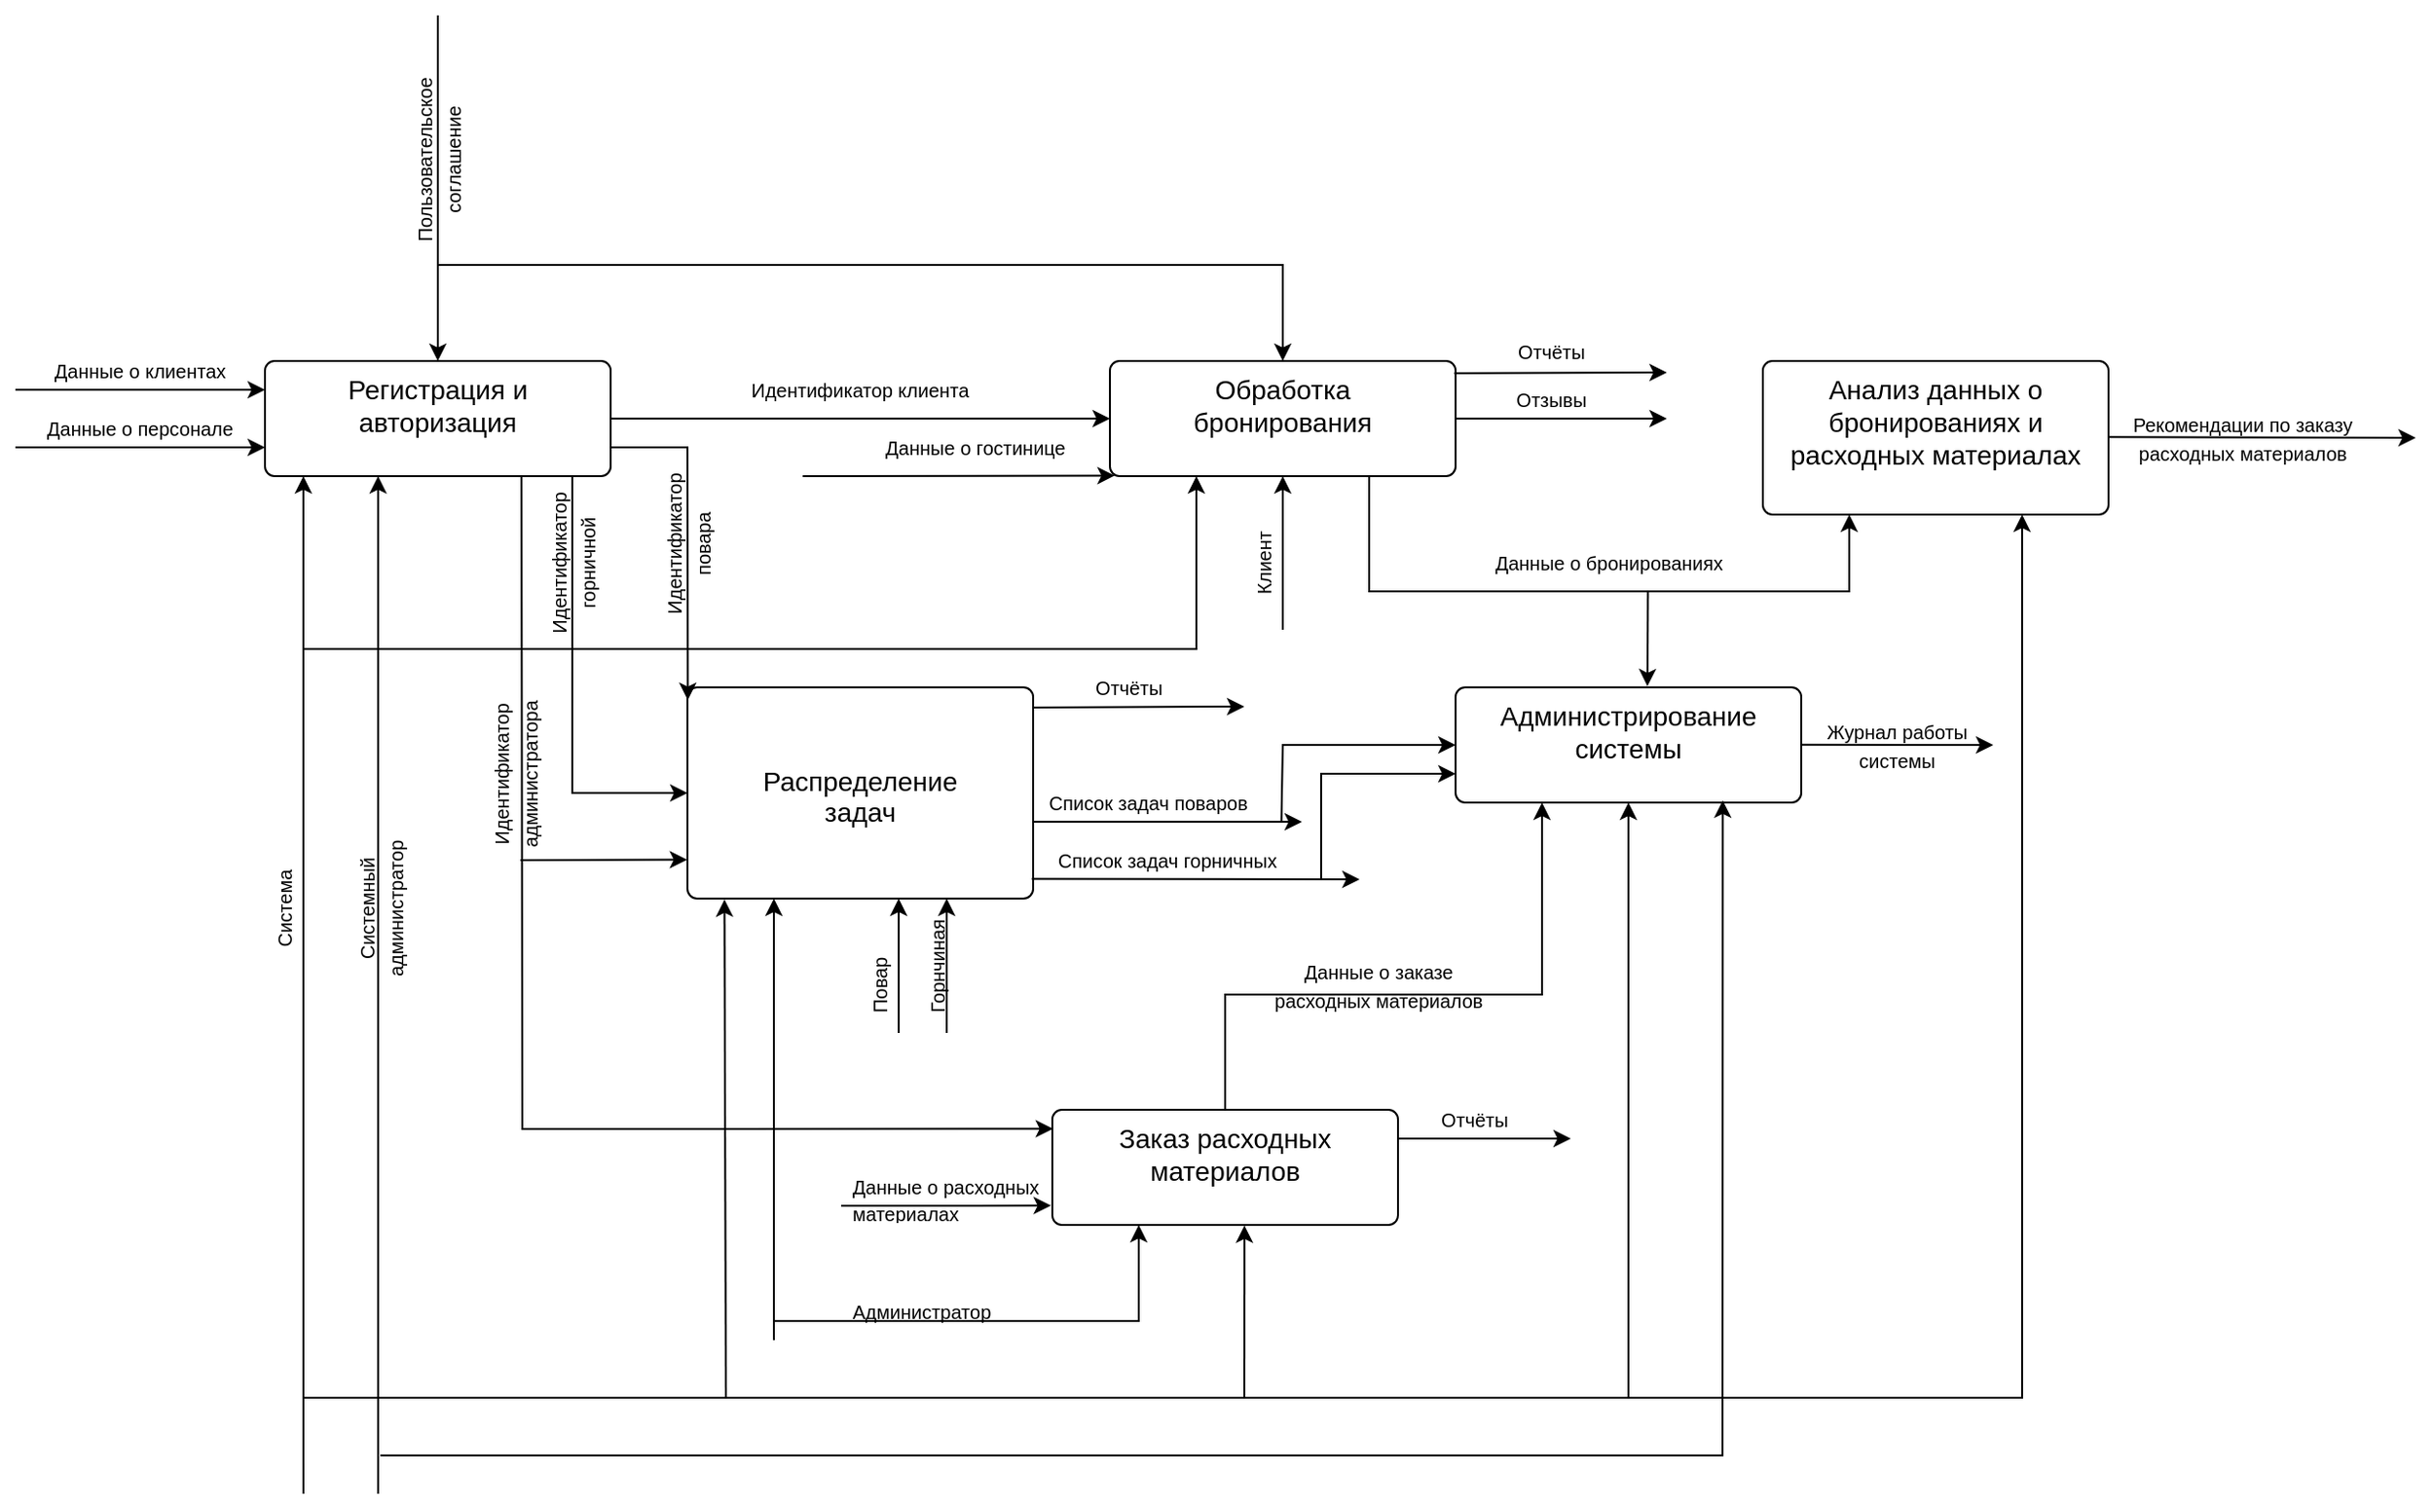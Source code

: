 <mxfile version="22.1.3" type="device">
  <diagram name="Страница — 1" id="o3sYmgAIau1fM3dsohi6">
    <mxGraphModel dx="1911" dy="988" grid="1" gridSize="10" guides="1" tooltips="1" connect="1" arrows="1" fold="1" page="1" pageScale="1" pageWidth="3300" pageHeight="2339" math="0" shadow="0">
      <root>
        <mxCell id="0" />
        <mxCell id="1" parent="0" />
        <mxCell id="FY81dZ7kDu10n6bw8b0m-5" value="&lt;font style=&quot;font-size: 14px;&quot;&gt;Регистрация и авторизация&lt;/font&gt;" style="html=1;align=center;verticalAlign=top;rounded=1;absoluteArcSize=1;arcSize=10;dashed=0;whiteSpace=wrap;" vertex="1" parent="1">
          <mxGeometry x="150" y="200" width="180" height="60" as="geometry" />
        </mxCell>
        <mxCell id="FY81dZ7kDu10n6bw8b0m-6" value="" style="endArrow=classic;html=1;rounded=0;entryX=0.5;entryY=0;entryDx=0;entryDy=0;" edge="1" parent="1" target="FY81dZ7kDu10n6bw8b0m-5">
          <mxGeometry width="50" height="50" relative="1" as="geometry">
            <mxPoint x="240" y="20" as="sourcePoint" />
            <mxPoint x="250" y="70" as="targetPoint" />
          </mxGeometry>
        </mxCell>
        <mxCell id="FY81dZ7kDu10n6bw8b0m-7" value="&lt;font style=&quot;font-size: 10px;&quot;&gt;Пользовательское соглашение&lt;/font&gt;" style="text;html=1;strokeColor=none;fillColor=none;align=center;verticalAlign=middle;whiteSpace=wrap;rounded=0;rotation=-90;" vertex="1" parent="1">
          <mxGeometry x="210" y="80" width="60" height="30" as="geometry" />
        </mxCell>
        <mxCell id="FY81dZ7kDu10n6bw8b0m-8" value="" style="endArrow=classic;html=1;rounded=0;entryX=0;entryY=0.75;entryDx=0;entryDy=0;" edge="1" parent="1" target="FY81dZ7kDu10n6bw8b0m-5">
          <mxGeometry width="50" height="50" relative="1" as="geometry">
            <mxPoint x="20" y="245" as="sourcePoint" />
            <mxPoint x="100" y="310" as="targetPoint" />
          </mxGeometry>
        </mxCell>
        <mxCell id="FY81dZ7kDu10n6bw8b0m-9" value="" style="endArrow=classic;html=1;rounded=0;entryX=0;entryY=0.25;entryDx=0;entryDy=0;" edge="1" parent="1" target="FY81dZ7kDu10n6bw8b0m-5">
          <mxGeometry width="50" height="50" relative="1" as="geometry">
            <mxPoint x="20" y="215" as="sourcePoint" />
            <mxPoint x="70" y="280" as="targetPoint" />
          </mxGeometry>
        </mxCell>
        <mxCell id="FY81dZ7kDu10n6bw8b0m-11" value="&lt;font style=&quot;font-size: 10px;&quot;&gt;Данные о клиентах&lt;/font&gt;" style="text;html=1;strokeColor=none;fillColor=none;align=center;verticalAlign=middle;whiteSpace=wrap;rounded=0;rotation=0;" vertex="1" parent="1">
          <mxGeometry x="30" y="190" width="110" height="30" as="geometry" />
        </mxCell>
        <mxCell id="FY81dZ7kDu10n6bw8b0m-12" value="&lt;font style=&quot;font-size: 10px;&quot;&gt;Данные о персонале&lt;/font&gt;" style="text;html=1;strokeColor=none;fillColor=none;align=center;verticalAlign=middle;whiteSpace=wrap;rounded=0;rotation=0;" vertex="1" parent="1">
          <mxGeometry x="30" y="220" width="110" height="30" as="geometry" />
        </mxCell>
        <mxCell id="FY81dZ7kDu10n6bw8b0m-13" value="&lt;font style=&quot;font-size: 14px;&quot;&gt;Заказ расходных материалов&lt;/font&gt;" style="html=1;align=center;verticalAlign=top;rounded=1;absoluteArcSize=1;arcSize=10;dashed=0;whiteSpace=wrap;" vertex="1" parent="1">
          <mxGeometry x="560" y="590" width="180" height="60" as="geometry" />
        </mxCell>
        <mxCell id="FY81dZ7kDu10n6bw8b0m-14" value="&lt;font style=&quot;font-size: 14px;&quot;&gt;&lt;br&gt;&lt;br&gt;Распределение &lt;br&gt;задач&lt;/font&gt;" style="html=1;align=center;verticalAlign=top;rounded=1;absoluteArcSize=1;arcSize=10;dashed=0;whiteSpace=wrap;" vertex="1" parent="1">
          <mxGeometry x="370" y="370" width="180" height="110" as="geometry" />
        </mxCell>
        <mxCell id="FY81dZ7kDu10n6bw8b0m-15" value="&lt;font style=&quot;font-size: 14px;&quot;&gt;Обработка &lt;br&gt;бронирования&lt;/font&gt;" style="html=1;align=center;verticalAlign=top;rounded=1;absoluteArcSize=1;arcSize=10;dashed=0;whiteSpace=wrap;" vertex="1" parent="1">
          <mxGeometry x="590" y="200" width="180" height="60" as="geometry" />
        </mxCell>
        <mxCell id="FY81dZ7kDu10n6bw8b0m-16" value="" style="endArrow=classic;html=1;rounded=0;entryX=0;entryY=0.5;entryDx=0;entryDy=0;exitX=1;exitY=0.5;exitDx=0;exitDy=0;" edge="1" parent="1" source="FY81dZ7kDu10n6bw8b0m-5" target="FY81dZ7kDu10n6bw8b0m-15">
          <mxGeometry width="50" height="50" relative="1" as="geometry">
            <mxPoint x="330" y="225" as="sourcePoint" />
            <mxPoint x="460" y="225" as="targetPoint" />
          </mxGeometry>
        </mxCell>
        <mxCell id="FY81dZ7kDu10n6bw8b0m-17" value="&lt;font style=&quot;font-size: 10px;&quot;&gt;Идентификатор клиента&lt;/font&gt;" style="text;html=1;strokeColor=none;fillColor=none;align=center;verticalAlign=middle;whiteSpace=wrap;rounded=0;rotation=0;" vertex="1" parent="1">
          <mxGeometry x="390" y="200" width="140" height="30" as="geometry" />
        </mxCell>
        <mxCell id="FY81dZ7kDu10n6bw8b0m-18" value="" style="endArrow=classic;html=1;rounded=0;entryX=0.5;entryY=0;entryDx=0;entryDy=0;" edge="1" parent="1" target="FY81dZ7kDu10n6bw8b0m-15">
          <mxGeometry width="50" height="50" relative="1" as="geometry">
            <mxPoint x="240" y="150" as="sourcePoint" />
            <mxPoint x="590" y="-10" as="targetPoint" />
            <Array as="points">
              <mxPoint x="680" y="150" />
            </Array>
          </mxGeometry>
        </mxCell>
        <mxCell id="FY81dZ7kDu10n6bw8b0m-19" value="" style="endArrow=classic;html=1;rounded=0;exitX=0.889;exitY=1.003;exitDx=0;exitDy=0;exitPerimeter=0;entryX=0;entryY=0.5;entryDx=0;entryDy=0;" edge="1" parent="1" source="FY81dZ7kDu10n6bw8b0m-5" target="FY81dZ7kDu10n6bw8b0m-14">
          <mxGeometry width="50" height="50" relative="1" as="geometry">
            <mxPoint x="450" y="350" as="sourcePoint" />
            <mxPoint x="500" y="300" as="targetPoint" />
            <Array as="points">
              <mxPoint x="310" y="425" />
            </Array>
          </mxGeometry>
        </mxCell>
        <mxCell id="FY81dZ7kDu10n6bw8b0m-20" value="" style="endArrow=classic;html=1;rounded=0;exitX=0.742;exitY=0.996;exitDx=0;exitDy=0;exitPerimeter=0;entryX=0.002;entryY=0.165;entryDx=0;entryDy=0;entryPerimeter=0;" edge="1" parent="1" source="FY81dZ7kDu10n6bw8b0m-5" target="FY81dZ7kDu10n6bw8b0m-13">
          <mxGeometry width="50" height="50" relative="1" as="geometry">
            <mxPoint x="215" y="450" as="sourcePoint" />
            <mxPoint x="265" y="400" as="targetPoint" />
            <Array as="points">
              <mxPoint x="284" y="600" />
            </Array>
          </mxGeometry>
        </mxCell>
        <mxCell id="FY81dZ7kDu10n6bw8b0m-21" value="" style="endArrow=classic;html=1;rounded=0;exitX=1;exitY=0.75;exitDx=0;exitDy=0;entryX=0.001;entryY=0.06;entryDx=0;entryDy=0;entryPerimeter=0;" edge="1" parent="1" source="FY81dZ7kDu10n6bw8b0m-5" target="FY81dZ7kDu10n6bw8b0m-14">
          <mxGeometry width="50" height="50" relative="1" as="geometry">
            <mxPoint x="300" y="330" as="sourcePoint" />
            <mxPoint x="370" y="370" as="targetPoint" />
            <Array as="points">
              <mxPoint x="370" y="245" />
            </Array>
          </mxGeometry>
        </mxCell>
        <mxCell id="FY81dZ7kDu10n6bw8b0m-22" value="&lt;span style=&quot;font-size: 14px;&quot;&gt;Анализ данных о бронированиях и расходных материалах&lt;/span&gt;" style="html=1;align=center;verticalAlign=top;rounded=1;absoluteArcSize=1;arcSize=10;dashed=0;whiteSpace=wrap;" vertex="1" parent="1">
          <mxGeometry x="930" y="200" width="180" height="80" as="geometry" />
        </mxCell>
        <mxCell id="FY81dZ7kDu10n6bw8b0m-23" value="&lt;font style=&quot;font-size: 10px;&quot;&gt;Идентификатор администратора&lt;/font&gt;" style="text;html=1;strokeColor=none;fillColor=none;align=center;verticalAlign=middle;whiteSpace=wrap;rounded=0;rotation=-90;" vertex="1" parent="1">
          <mxGeometry x="250" y="400" width="60" height="30" as="geometry" />
        </mxCell>
        <mxCell id="FY81dZ7kDu10n6bw8b0m-24" value="&lt;font style=&quot;font-size: 10px;&quot;&gt;Идентификатор&lt;br&gt;горничной&lt;br&gt;&lt;/font&gt;" style="text;html=1;strokeColor=none;fillColor=none;align=center;verticalAlign=middle;whiteSpace=wrap;rounded=0;rotation=-90;" vertex="1" parent="1">
          <mxGeometry x="280" y="290" width="60" height="30" as="geometry" />
        </mxCell>
        <mxCell id="FY81dZ7kDu10n6bw8b0m-25" value="&lt;font style=&quot;font-size: 10px;&quot;&gt;Идентификатор&lt;br&gt;повара&lt;br&gt;&lt;/font&gt;" style="text;html=1;strokeColor=none;fillColor=none;align=center;verticalAlign=middle;whiteSpace=wrap;rounded=0;rotation=-90;" vertex="1" parent="1">
          <mxGeometry x="340" y="280" width="60" height="30" as="geometry" />
        </mxCell>
        <mxCell id="FY81dZ7kDu10n6bw8b0m-28" value="" style="endArrow=classic;html=1;rounded=0;entryX=-0.001;entryY=0.816;entryDx=0;entryDy=0;entryPerimeter=0;jumpStyle=none;" edge="1" parent="1" target="FY81dZ7kDu10n6bw8b0m-14">
          <mxGeometry width="50" height="50" relative="1" as="geometry">
            <mxPoint x="283" y="460" as="sourcePoint" />
            <mxPoint x="410" y="380" as="targetPoint" />
          </mxGeometry>
        </mxCell>
        <mxCell id="FY81dZ7kDu10n6bw8b0m-30" value="" style="endArrow=classic;html=1;rounded=0;entryX=-0.004;entryY=0.832;entryDx=0;entryDy=0;entryPerimeter=0;" edge="1" parent="1" target="FY81dZ7kDu10n6bw8b0m-13">
          <mxGeometry width="50" height="50" relative="1" as="geometry">
            <mxPoint x="450" y="640" as="sourcePoint" />
            <mxPoint x="190" y="650" as="targetPoint" />
          </mxGeometry>
        </mxCell>
        <mxCell id="FY81dZ7kDu10n6bw8b0m-31" value="&lt;font style=&quot;font-size: 10px;&quot;&gt;Данные о расходных&lt;br&gt;материалах&lt;/font&gt;" style="text;strokeColor=none;fillColor=none;align=left;verticalAlign=middle;spacingLeft=4;spacingRight=4;overflow=hidden;points=[[0,0.5],[1,0.5]];portConstraint=eastwest;rotatable=0;whiteSpace=wrap;html=1;" vertex="1" parent="1">
          <mxGeometry x="450" y="620" width="140" height="30" as="geometry" />
        </mxCell>
        <mxCell id="FY81dZ7kDu10n6bw8b0m-32" value="" style="endArrow=classic;html=1;rounded=0;entryX=0.111;entryY=1;entryDx=0;entryDy=0;entryPerimeter=0;" edge="1" parent="1" target="FY81dZ7kDu10n6bw8b0m-5">
          <mxGeometry width="50" height="50" relative="1" as="geometry">
            <mxPoint x="170" y="790" as="sourcePoint" />
            <mxPoint x="170" y="520" as="targetPoint" />
          </mxGeometry>
        </mxCell>
        <mxCell id="FY81dZ7kDu10n6bw8b0m-33" value="" style="endArrow=classic;html=1;rounded=0;entryX=0.111;entryY=1;entryDx=0;entryDy=0;entryPerimeter=0;" edge="1" parent="1">
          <mxGeometry width="50" height="50" relative="1" as="geometry">
            <mxPoint x="208.89" y="790" as="sourcePoint" />
            <mxPoint x="208.89" y="260" as="targetPoint" />
          </mxGeometry>
        </mxCell>
        <mxCell id="FY81dZ7kDu10n6bw8b0m-34" value="&lt;font style=&quot;font-size: 10px;&quot;&gt;Системный администратор&lt;br&gt;&lt;/font&gt;" style="text;html=1;strokeColor=none;fillColor=none;align=center;verticalAlign=middle;whiteSpace=wrap;rounded=0;rotation=-90;" vertex="1" parent="1">
          <mxGeometry x="180" y="470" width="60" height="30" as="geometry" />
        </mxCell>
        <mxCell id="FY81dZ7kDu10n6bw8b0m-35" value="&lt;font style=&quot;font-size: 10px;&quot;&gt;Система&lt;br&gt;&lt;/font&gt;" style="text;html=1;strokeColor=none;fillColor=none;align=center;verticalAlign=middle;whiteSpace=wrap;rounded=0;rotation=-90;" vertex="1" parent="1">
          <mxGeometry x="130" y="470" width="60" height="30" as="geometry" />
        </mxCell>
        <mxCell id="FY81dZ7kDu10n6bw8b0m-37" value="" style="endArrow=classic;html=1;rounded=0;entryX=0.014;entryY=0.995;entryDx=0;entryDy=0;entryPerimeter=0;" edge="1" parent="1" target="FY81dZ7kDu10n6bw8b0m-15">
          <mxGeometry width="50" height="50" relative="1" as="geometry">
            <mxPoint x="430" y="260" as="sourcePoint" />
            <mxPoint x="510" y="260" as="targetPoint" />
          </mxGeometry>
        </mxCell>
        <mxCell id="FY81dZ7kDu10n6bw8b0m-38" value="&lt;font style=&quot;font-size: 10px;&quot;&gt;Данные о гостинице&lt;/font&gt;" style="text;html=1;strokeColor=none;fillColor=none;align=center;verticalAlign=middle;whiteSpace=wrap;rounded=0;rotation=0;" vertex="1" parent="1">
          <mxGeometry x="450" y="230" width="140" height="30" as="geometry" />
        </mxCell>
        <mxCell id="FY81dZ7kDu10n6bw8b0m-39" value="&lt;font style=&quot;font-size: 14px;&quot;&gt;Администрирование&lt;br&gt;системы&lt;/font&gt;" style="html=1;align=center;verticalAlign=top;rounded=1;absoluteArcSize=1;arcSize=10;dashed=0;whiteSpace=wrap;" vertex="1" parent="1">
          <mxGeometry x="770" y="370" width="180" height="60" as="geometry" />
        </mxCell>
        <mxCell id="FY81dZ7kDu10n6bw8b0m-40" value="" style="endArrow=classic;html=1;rounded=0;exitX=1;exitY=0.5;exitDx=0;exitDy=0;" edge="1" parent="1">
          <mxGeometry width="50" height="50" relative="1" as="geometry">
            <mxPoint x="950" y="399.83" as="sourcePoint" />
            <mxPoint x="1050" y="400" as="targetPoint" />
          </mxGeometry>
        </mxCell>
        <mxCell id="FY81dZ7kDu10n6bw8b0m-41" value="&lt;font style=&quot;font-size: 10px;&quot;&gt;Журнал работы&lt;br&gt;системы&lt;br&gt;&lt;/font&gt;" style="text;html=1;strokeColor=none;fillColor=none;align=center;verticalAlign=middle;whiteSpace=wrap;rounded=0;rotation=0;" vertex="1" parent="1">
          <mxGeometry x="930" y="385" width="140" height="30" as="geometry" />
        </mxCell>
        <mxCell id="FY81dZ7kDu10n6bw8b0m-43" value="" style="endArrow=classic;html=1;rounded=0;exitX=1;exitY=0.5;exitDx=0;exitDy=0;" edge="1" parent="1">
          <mxGeometry width="50" height="50" relative="1" as="geometry">
            <mxPoint x="1110" y="239.63" as="sourcePoint" />
            <mxPoint x="1270" y="240" as="targetPoint" />
          </mxGeometry>
        </mxCell>
        <mxCell id="FY81dZ7kDu10n6bw8b0m-44" value="&lt;font style=&quot;font-size: 10px;&quot;&gt;Рекомендации по заказу&lt;br&gt;расходных материалов&lt;br&gt;&lt;/font&gt;" style="text;html=1;strokeColor=none;fillColor=none;align=center;verticalAlign=middle;whiteSpace=wrap;rounded=0;rotation=0;" vertex="1" parent="1">
          <mxGeometry x="1110" y="225" width="140" height="30" as="geometry" />
        </mxCell>
        <mxCell id="FY81dZ7kDu10n6bw8b0m-47" value="" style="endArrow=classic;html=1;rounded=0;exitX=1;exitY=0.5;exitDx=0;exitDy=0;" edge="1" parent="1" source="FY81dZ7kDu10n6bw8b0m-15">
          <mxGeometry width="50" height="50" relative="1" as="geometry">
            <mxPoint x="830" y="265" as="sourcePoint" />
            <mxPoint x="880" y="230" as="targetPoint" />
          </mxGeometry>
        </mxCell>
        <mxCell id="FY81dZ7kDu10n6bw8b0m-48" value="" style="endArrow=classic;html=1;rounded=0;exitX=0.996;exitY=0.107;exitDx=0;exitDy=0;exitPerimeter=0;" edge="1" parent="1" source="FY81dZ7kDu10n6bw8b0m-15">
          <mxGeometry width="50" height="50" relative="1" as="geometry">
            <mxPoint x="830" y="225" as="sourcePoint" />
            <mxPoint x="880" y="206" as="targetPoint" />
          </mxGeometry>
        </mxCell>
        <mxCell id="FY81dZ7kDu10n6bw8b0m-49" value="&lt;font style=&quot;font-size: 10px;&quot;&gt;Отзывы&lt;/font&gt;" style="text;html=1;strokeColor=none;fillColor=none;align=center;verticalAlign=middle;whiteSpace=wrap;rounded=0;rotation=0;" vertex="1" parent="1">
          <mxGeometry x="750" y="210" width="140" height="20" as="geometry" />
        </mxCell>
        <mxCell id="FY81dZ7kDu10n6bw8b0m-50" value="&lt;font style=&quot;font-size: 10px;&quot;&gt;Отчёты&lt;/font&gt;" style="text;html=1;strokeColor=none;fillColor=none;align=center;verticalAlign=middle;whiteSpace=wrap;rounded=0;rotation=0;" vertex="1" parent="1">
          <mxGeometry x="750" y="180" width="140" height="30" as="geometry" />
        </mxCell>
        <mxCell id="FY81dZ7kDu10n6bw8b0m-51" value="" style="endArrow=classic;html=1;rounded=0;entryX=0.25;entryY=1;entryDx=0;entryDy=0;exitX=0.75;exitY=1;exitDx=0;exitDy=0;" edge="1" parent="1" source="FY81dZ7kDu10n6bw8b0m-15" target="FY81dZ7kDu10n6bw8b0m-22">
          <mxGeometry width="50" height="50" relative="1" as="geometry">
            <mxPoint x="670" y="460" as="sourcePoint" />
            <mxPoint x="450" y="300" as="targetPoint" />
            <Array as="points">
              <mxPoint x="725" y="320" />
              <mxPoint x="860" y="320" />
              <mxPoint x="975" y="320" />
            </Array>
          </mxGeometry>
        </mxCell>
        <mxCell id="FY81dZ7kDu10n6bw8b0m-52" value="" style="endArrow=classic;html=1;rounded=0;entryX=0.555;entryY=-0.01;entryDx=0;entryDy=0;entryPerimeter=0;exitX=0.644;exitY=1.017;exitDx=0;exitDy=0;exitPerimeter=0;" edge="1" parent="1" source="FY81dZ7kDu10n6bw8b0m-53" target="FY81dZ7kDu10n6bw8b0m-39">
          <mxGeometry width="50" height="50" relative="1" as="geometry">
            <mxPoint x="810" y="320" as="sourcePoint" />
            <mxPoint x="650" y="340" as="targetPoint" />
          </mxGeometry>
        </mxCell>
        <mxCell id="FY81dZ7kDu10n6bw8b0m-53" value="&lt;font style=&quot;font-size: 10px;&quot;&gt;Данные о бронированиях&lt;/font&gt;" style="text;html=1;strokeColor=none;fillColor=none;align=center;verticalAlign=middle;whiteSpace=wrap;rounded=0;rotation=0;" vertex="1" parent="1">
          <mxGeometry x="780" y="290" width="140" height="30" as="geometry" />
        </mxCell>
        <mxCell id="FY81dZ7kDu10n6bw8b0m-54" value="" style="endArrow=classic;html=1;rounded=0;entryX=0.5;entryY=1;entryDx=0;entryDy=0;" edge="1" parent="1" target="FY81dZ7kDu10n6bw8b0m-39">
          <mxGeometry width="50" height="50" relative="1" as="geometry">
            <mxPoint x="170" y="740" as="sourcePoint" />
            <mxPoint x="580" y="510" as="targetPoint" />
            <Array as="points">
              <mxPoint x="860" y="740" />
            </Array>
          </mxGeometry>
        </mxCell>
        <mxCell id="FY81dZ7kDu10n6bw8b0m-55" value="" style="endArrow=classic;html=1;rounded=0;entryX=0.773;entryY=0.982;entryDx=0;entryDy=0;entryPerimeter=0;" edge="1" parent="1" target="FY81dZ7kDu10n6bw8b0m-39">
          <mxGeometry width="50" height="50" relative="1" as="geometry">
            <mxPoint x="210" y="770" as="sourcePoint" />
            <mxPoint x="590" y="530" as="targetPoint" />
            <Array as="points">
              <mxPoint x="909" y="770" />
            </Array>
          </mxGeometry>
        </mxCell>
        <mxCell id="FY81dZ7kDu10n6bw8b0m-56" value="" style="endArrow=classic;html=1;rounded=0;exitX=1;exitY=0.095;exitDx=0;exitDy=0;exitPerimeter=0;" edge="1" parent="1" source="FY81dZ7kDu10n6bw8b0m-14">
          <mxGeometry width="50" height="50" relative="1" as="geometry">
            <mxPoint x="590" y="390" as="sourcePoint" />
            <mxPoint x="660" y="380" as="targetPoint" />
          </mxGeometry>
        </mxCell>
        <mxCell id="FY81dZ7kDu10n6bw8b0m-57" value="&lt;font style=&quot;font-size: 10px;&quot;&gt;Отчёты&lt;/font&gt;" style="text;html=1;strokeColor=none;fillColor=none;align=center;verticalAlign=middle;whiteSpace=wrap;rounded=0;rotation=0;" vertex="1" parent="1">
          <mxGeometry x="530" y="355" width="140" height="30" as="geometry" />
        </mxCell>
        <mxCell id="FY81dZ7kDu10n6bw8b0m-60" value="" style="endArrow=classic;html=1;rounded=0;" edge="1" parent="1">
          <mxGeometry width="50" height="50" relative="1" as="geometry">
            <mxPoint x="550" y="440" as="sourcePoint" />
            <mxPoint x="690" y="440" as="targetPoint" />
          </mxGeometry>
        </mxCell>
        <mxCell id="FY81dZ7kDu10n6bw8b0m-62" value="&lt;font style=&quot;font-size: 10px;&quot;&gt;Список задач поваров&lt;/font&gt;" style="text;html=1;strokeColor=none;fillColor=none;align=center;verticalAlign=middle;whiteSpace=wrap;rounded=0;rotation=0;" vertex="1" parent="1">
          <mxGeometry x="540" y="415" width="140" height="30" as="geometry" />
        </mxCell>
        <mxCell id="FY81dZ7kDu10n6bw8b0m-64" value="" style="endArrow=classic;html=1;rounded=0;exitX=0.995;exitY=0.838;exitDx=0;exitDy=0;entryX=0;entryY=0.5;entryDx=0;entryDy=0;exitPerimeter=0;" edge="1" parent="1" source="FY81dZ7kDu10n6bw8b0m-62" target="FY81dZ7kDu10n6bw8b0m-39">
          <mxGeometry width="50" height="50" relative="1" as="geometry">
            <mxPoint x="630" y="380" as="sourcePoint" />
            <mxPoint x="680" y="330" as="targetPoint" />
            <Array as="points">
              <mxPoint x="680" y="400" />
            </Array>
          </mxGeometry>
        </mxCell>
        <mxCell id="FY81dZ7kDu10n6bw8b0m-67" value="" style="endArrow=classic;html=1;rounded=0;exitX=0.996;exitY=0.907;exitDx=0;exitDy=0;exitPerimeter=0;" edge="1" parent="1" source="FY81dZ7kDu10n6bw8b0m-14">
          <mxGeometry width="50" height="50" relative="1" as="geometry">
            <mxPoint x="610" y="510" as="sourcePoint" />
            <mxPoint x="720" y="470" as="targetPoint" />
          </mxGeometry>
        </mxCell>
        <mxCell id="FY81dZ7kDu10n6bw8b0m-68" value="&lt;font style=&quot;font-size: 10px;&quot;&gt;Список задач горничных&lt;/font&gt;" style="text;html=1;strokeColor=none;fillColor=none;align=center;verticalAlign=middle;whiteSpace=wrap;rounded=0;rotation=0;" vertex="1" parent="1">
          <mxGeometry x="550" y="445" width="140" height="30" as="geometry" />
        </mxCell>
        <mxCell id="FY81dZ7kDu10n6bw8b0m-70" value="" style="endArrow=classic;html=1;rounded=0;entryX=0;entryY=0.75;entryDx=0;entryDy=0;" edge="1" parent="1" target="FY81dZ7kDu10n6bw8b0m-39">
          <mxGeometry width="50" height="50" relative="1" as="geometry">
            <mxPoint x="700" y="470" as="sourcePoint" />
            <mxPoint x="600" y="340" as="targetPoint" />
            <Array as="points">
              <mxPoint x="700" y="415" />
            </Array>
          </mxGeometry>
        </mxCell>
        <mxCell id="FY81dZ7kDu10n6bw8b0m-71" value="" style="endArrow=classic;html=1;rounded=0;entryX=0.75;entryY=1;entryDx=0;entryDy=0;" edge="1" parent="1" target="FY81dZ7kDu10n6bw8b0m-14">
          <mxGeometry width="50" height="50" relative="1" as="geometry">
            <mxPoint x="505" y="550" as="sourcePoint" />
            <mxPoint x="590" y="410" as="targetPoint" />
          </mxGeometry>
        </mxCell>
        <mxCell id="FY81dZ7kDu10n6bw8b0m-72" value="" style="endArrow=classic;html=1;rounded=0;entryX=0.75;entryY=1;entryDx=0;entryDy=0;" edge="1" parent="1">
          <mxGeometry width="50" height="50" relative="1" as="geometry">
            <mxPoint x="480" y="550" as="sourcePoint" />
            <mxPoint x="480" y="480" as="targetPoint" />
          </mxGeometry>
        </mxCell>
        <mxCell id="FY81dZ7kDu10n6bw8b0m-74" value="" style="endArrow=classic;html=1;rounded=0;entryX=0.556;entryY=1.005;entryDx=0;entryDy=0;entryPerimeter=0;" edge="1" parent="1" target="FY81dZ7kDu10n6bw8b0m-13">
          <mxGeometry width="50" height="50" relative="1" as="geometry">
            <mxPoint x="660" y="740" as="sourcePoint" />
            <mxPoint x="730" y="600" as="targetPoint" />
          </mxGeometry>
        </mxCell>
        <mxCell id="FY81dZ7kDu10n6bw8b0m-75" value="&lt;font style=&quot;font-size: 10px;&quot;&gt;Горнчиная&lt;br&gt;&lt;/font&gt;" style="text;html=1;strokeColor=none;fillColor=none;align=center;verticalAlign=middle;whiteSpace=wrap;rounded=0;rotation=-90;" vertex="1" parent="1">
          <mxGeometry x="470" y="500" width="60" height="30" as="geometry" />
        </mxCell>
        <mxCell id="FY81dZ7kDu10n6bw8b0m-76" value="&lt;font style=&quot;font-size: 10px;&quot;&gt;Повар&lt;br&gt;&lt;/font&gt;" style="text;html=1;strokeColor=none;fillColor=none;align=center;verticalAlign=middle;whiteSpace=wrap;rounded=0;rotation=-90;" vertex="1" parent="1">
          <mxGeometry x="440" y="510" width="60" height="30" as="geometry" />
        </mxCell>
        <mxCell id="FY81dZ7kDu10n6bw8b0m-77" value="" style="endArrow=classic;html=1;rounded=0;entryX=0.107;entryY=1.004;entryDx=0;entryDy=0;entryPerimeter=0;" edge="1" parent="1" target="FY81dZ7kDu10n6bw8b0m-14">
          <mxGeometry width="50" height="50" relative="1" as="geometry">
            <mxPoint x="390" y="740" as="sourcePoint" />
            <mxPoint x="400" y="330" as="targetPoint" />
          </mxGeometry>
        </mxCell>
        <mxCell id="FY81dZ7kDu10n6bw8b0m-78" value="" style="endArrow=classic;html=1;rounded=0;entryX=0.25;entryY=1;entryDx=0;entryDy=0;" edge="1" parent="1" target="FY81dZ7kDu10n6bw8b0m-14">
          <mxGeometry width="50" height="50" relative="1" as="geometry">
            <mxPoint x="415" y="710" as="sourcePoint" />
            <mxPoint x="420" y="470" as="targetPoint" />
          </mxGeometry>
        </mxCell>
        <mxCell id="FY81dZ7kDu10n6bw8b0m-79" value="" style="endArrow=classic;html=1;rounded=0;entryX=0.25;entryY=1;entryDx=0;entryDy=0;" edge="1" parent="1" target="FY81dZ7kDu10n6bw8b0m-13">
          <mxGeometry width="50" height="50" relative="1" as="geometry">
            <mxPoint x="415" y="700" as="sourcePoint" />
            <mxPoint x="420" y="470" as="targetPoint" />
            <Array as="points">
              <mxPoint x="605" y="700" />
            </Array>
          </mxGeometry>
        </mxCell>
        <mxCell id="FY81dZ7kDu10n6bw8b0m-80" value="&lt;span style=&quot;font-size: 10px;&quot;&gt;Администратор&lt;/span&gt;" style="text;strokeColor=none;fillColor=none;align=left;verticalAlign=middle;spacingLeft=4;spacingRight=4;overflow=hidden;points=[[0,0.5],[1,0.5]];portConstraint=eastwest;rotatable=0;whiteSpace=wrap;html=1;" vertex="1" parent="1">
          <mxGeometry x="450" y="680" width="140" height="30" as="geometry" />
        </mxCell>
        <mxCell id="FY81dZ7kDu10n6bw8b0m-81" value="" style="endArrow=classic;html=1;rounded=0;entryX=0.25;entryY=1;entryDx=0;entryDy=0;" edge="1" parent="1" target="FY81dZ7kDu10n6bw8b0m-15">
          <mxGeometry width="50" height="50" relative="1" as="geometry">
            <mxPoint x="170" y="350" as="sourcePoint" />
            <mxPoint x="340" y="210" as="targetPoint" />
            <Array as="points">
              <mxPoint x="635" y="350" />
            </Array>
          </mxGeometry>
        </mxCell>
        <mxCell id="FY81dZ7kDu10n6bw8b0m-82" value="" style="endArrow=classic;html=1;rounded=0;entryX=0.5;entryY=1;entryDx=0;entryDy=0;" edge="1" parent="1" target="FY81dZ7kDu10n6bw8b0m-15">
          <mxGeometry width="50" height="50" relative="1" as="geometry">
            <mxPoint x="680" y="340" as="sourcePoint" />
            <mxPoint x="390" y="320" as="targetPoint" />
          </mxGeometry>
        </mxCell>
        <mxCell id="FY81dZ7kDu10n6bw8b0m-83" value="&lt;font style=&quot;font-size: 10px;&quot;&gt;Клиент&lt;br&gt;&lt;/font&gt;" style="text;html=1;strokeColor=none;fillColor=none;align=center;verticalAlign=middle;whiteSpace=wrap;rounded=0;rotation=-90;" vertex="1" parent="1">
          <mxGeometry x="640" y="290" width="60" height="30" as="geometry" />
        </mxCell>
        <mxCell id="FY81dZ7kDu10n6bw8b0m-84" value="" style="endArrow=classic;html=1;rounded=0;exitX=1;exitY=0.25;exitDx=0;exitDy=0;" edge="1" parent="1" source="FY81dZ7kDu10n6bw8b0m-13">
          <mxGeometry width="50" height="50" relative="1" as="geometry">
            <mxPoint x="780" y="610" as="sourcePoint" />
            <mxPoint x="830" y="605" as="targetPoint" />
          </mxGeometry>
        </mxCell>
        <mxCell id="FY81dZ7kDu10n6bw8b0m-85" value="&lt;font style=&quot;font-size: 10px;&quot;&gt;Отчёты&lt;/font&gt;" style="text;html=1;strokeColor=none;fillColor=none;align=center;verticalAlign=middle;whiteSpace=wrap;rounded=0;rotation=0;" vertex="1" parent="1">
          <mxGeometry x="710" y="580" width="140" height="30" as="geometry" />
        </mxCell>
        <mxCell id="FY81dZ7kDu10n6bw8b0m-86" value="" style="endArrow=classic;html=1;rounded=0;exitX=0.5;exitY=0;exitDx=0;exitDy=0;entryX=0.25;entryY=1;entryDx=0;entryDy=0;" edge="1" parent="1" source="FY81dZ7kDu10n6bw8b0m-13" target="FY81dZ7kDu10n6bw8b0m-39">
          <mxGeometry width="50" height="50" relative="1" as="geometry">
            <mxPoint x="320" y="440" as="sourcePoint" />
            <mxPoint x="370" y="390" as="targetPoint" />
            <Array as="points">
              <mxPoint x="650" y="530" />
              <mxPoint x="815" y="530" />
            </Array>
          </mxGeometry>
        </mxCell>
        <mxCell id="FY81dZ7kDu10n6bw8b0m-87" value="&lt;font style=&quot;font-size: 10px;&quot;&gt;Данные о заказе&lt;br&gt;расходных материалов&lt;br&gt;&lt;/font&gt;" style="text;html=1;strokeColor=none;fillColor=none;align=center;verticalAlign=middle;whiteSpace=wrap;rounded=0;rotation=0;" vertex="1" parent="1">
          <mxGeometry x="660" y="510" width="140" height="30" as="geometry" />
        </mxCell>
        <mxCell id="FY81dZ7kDu10n6bw8b0m-88" value="" style="endArrow=classic;html=1;rounded=0;entryX=0.75;entryY=1;entryDx=0;entryDy=0;" edge="1" parent="1" target="FY81dZ7kDu10n6bw8b0m-22">
          <mxGeometry width="50" height="50" relative="1" as="geometry">
            <mxPoint x="860" y="740" as="sourcePoint" />
            <mxPoint x="1110" y="280" as="targetPoint" />
            <Array as="points">
              <mxPoint x="1065" y="740" />
            </Array>
          </mxGeometry>
        </mxCell>
      </root>
    </mxGraphModel>
  </diagram>
</mxfile>
